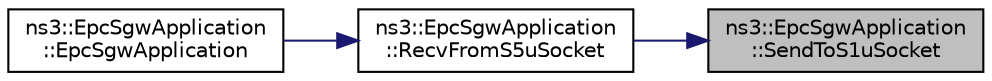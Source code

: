 digraph "ns3::EpcSgwApplication::SendToS1uSocket"
{
 // LATEX_PDF_SIZE
  edge [fontname="Helvetica",fontsize="10",labelfontname="Helvetica",labelfontsize="10"];
  node [fontname="Helvetica",fontsize="10",shape=record];
  rankdir="RL";
  Node1 [label="ns3::EpcSgwApplication\l::SendToS1uSocket",height=0.2,width=0.4,color="black", fillcolor="grey75", style="filled", fontcolor="black",tooltip="Send a data packet to an eNB via the S1-U interface."];
  Node1 -> Node2 [dir="back",color="midnightblue",fontsize="10",style="solid",fontname="Helvetica"];
  Node2 [label="ns3::EpcSgwApplication\l::RecvFromS5uSocket",height=0.2,width=0.4,color="black", fillcolor="white", style="filled",URL="$classns3_1_1_epc_sgw_application.html#a6bf50838957c590b25c72cd5323a45a4",tooltip="Method to be assigned to the recv callback of the S5-U socket."];
  Node2 -> Node3 [dir="back",color="midnightblue",fontsize="10",style="solid",fontname="Helvetica"];
  Node3 [label="ns3::EpcSgwApplication\l::EpcSgwApplication",height=0.2,width=0.4,color="black", fillcolor="white", style="filled",URL="$classns3_1_1_epc_sgw_application.html#a688b3017da24ac5528505b3c1288f1a2",tooltip="Constructor that binds callback methods of sockets."];
}
